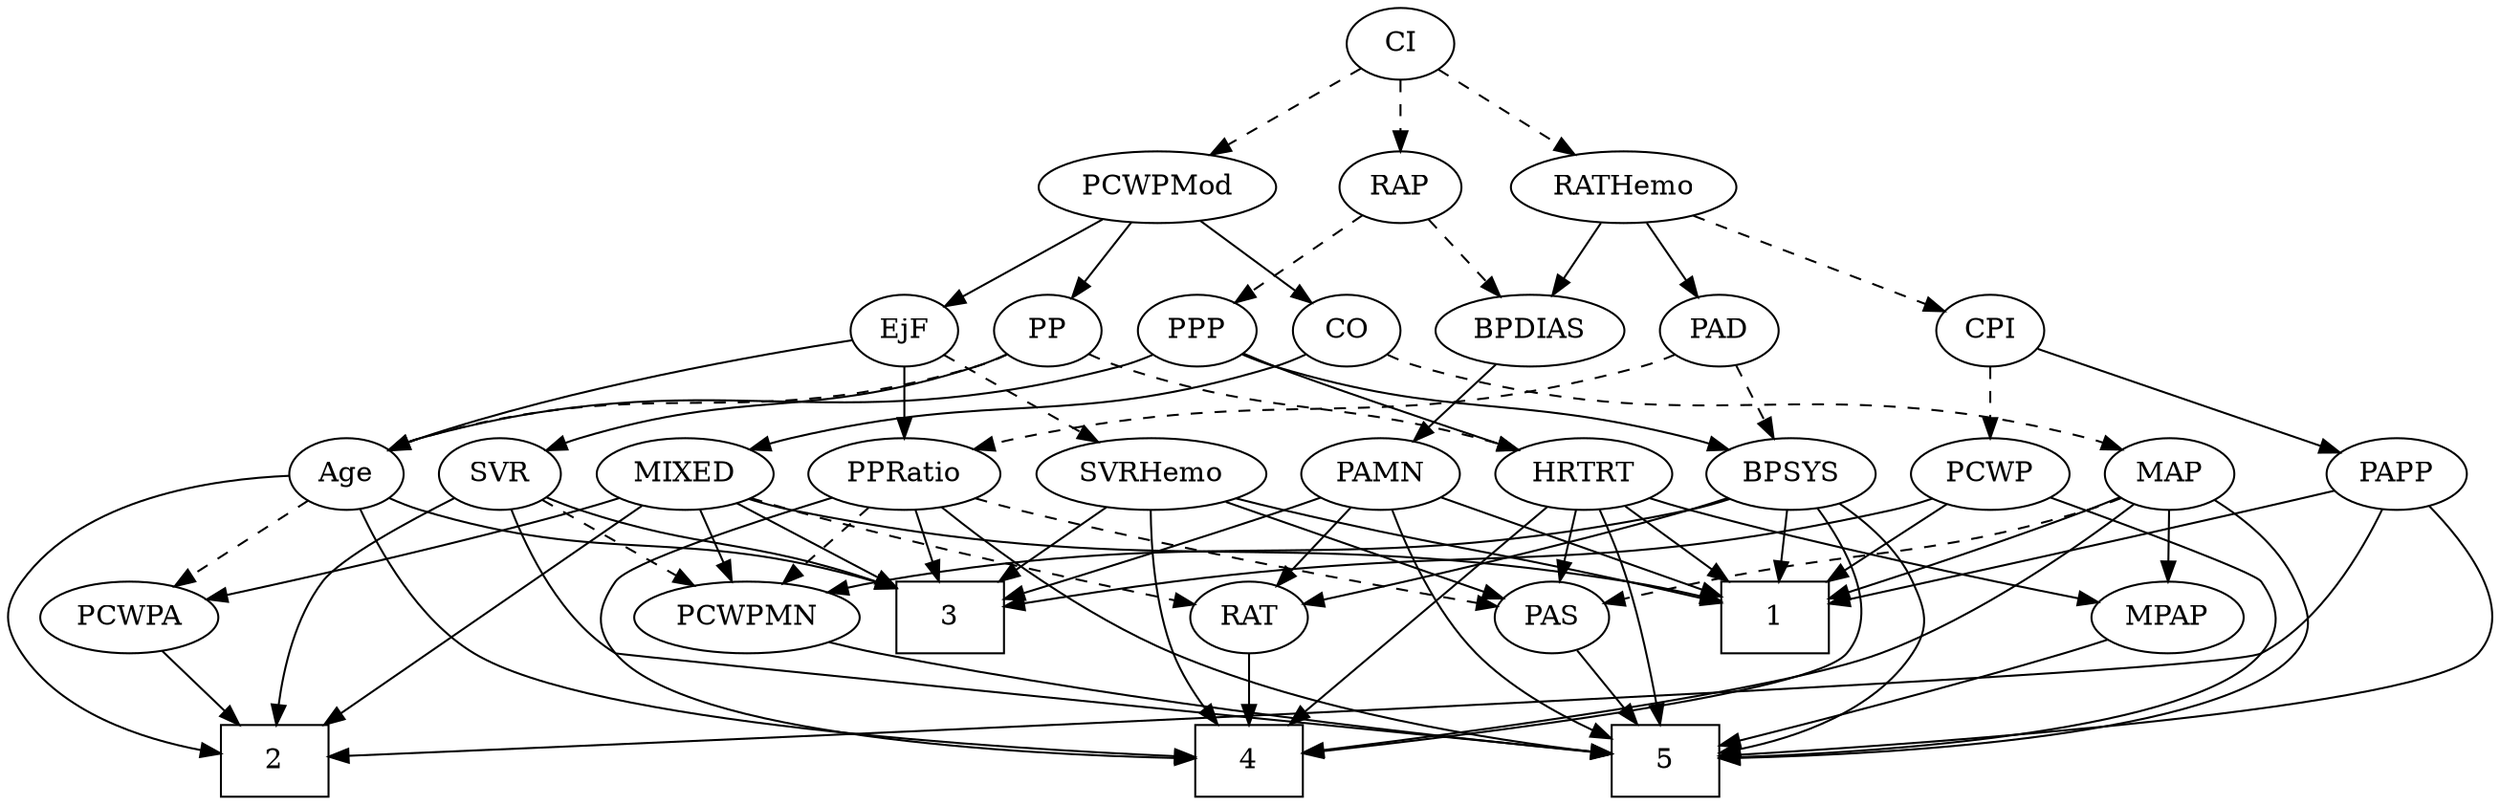 strict digraph {
	graph [bb="0,0,1164.7,396"];
	node [label="\N"];
	1	[height=0.5,
		pos="228.72,90",
		shape=box,
		width=0.75];
	2	[height=0.5,
		pos="997.72,18",
		shape=box,
		width=0.75];
	3	[height=0.5,
		pos="672.72,90",
		shape=box,
		width=0.75];
	4	[height=0.5,
		pos="562.72,18",
		shape=box,
		width=0.75];
	5	[height=0.5,
		pos="300.72,18",
		shape=box,
		width=0.75];
	Age	[height=0.5,
		pos="960.72,162",
		width=0.75];
	Age -> 2	[pos="e,1024.8,23.047 987.11,157.81 1035.7,151.33 1136.1,134.94 1156.7,108 1192.5,61.296 1092.4,35.487 1035,24.856",
		style=solid];
	Age -> 3	[pos="e,699.75,97.388 940.14,150.24 935.18,147.94 929.84,145.7 924.72,144 848.12,118.58 825.62,125.04 746.72,108 734.67,105.4 721.53,102.42 \
709.73,99.701",
		style=solid];
	Age -> 4	[pos="e,589.8,19.14 961.11,143.7 960.54,123.32 956.25,89.971 935.72,72 886.23,28.671 684.23,20.711 599.94,19.289",
		style=solid];
	PCWPA	[height=0.5,
		pos="1105.7,90",
		width=1.1555];
	Age -> PCWPA	[pos="e,1079.1,103.87 982.12,150.67 1005.2,139.55 1042.2,121.66 1069.8,108.36",
		style=dashed];
	EjF	[height=0.5,
		pos="706.72,234",
		width=0.75];
	EjF -> Age	[pos="e,940.09,173.62 732.72,228.45 774.1,220.82 857.16,203.89 924.72,180 926.63,179.33 928.57,178.58 930.51,177.8",
		style=solid];
	SVRHemo	[height=0.5,
		pos="595.72,162",
		width=1.3902];
	EjF -> SVRHemo	[pos="e,619.58,178.04 687.64,220.97 671.3,210.66 647.42,195.6 628.09,183.41",
		style=dashed];
	PPRatio	[height=0.5,
		pos="703.72,162",
		width=1.1013];
	EjF -> PPRatio	[pos="e,704.46,180.1 705.98,215.7 705.65,207.98 705.25,198.71 704.89,190.11",
		style=solid];
	RAP	[height=0.5,
		pos="489.72,306",
		width=0.77632];
	BPDIAS	[height=0.5,
		pos="397.72,234",
		width=1.1735];
	RAP -> BPDIAS	[pos="e,417.51,250.05 472.42,291.83 459.24,281.81 440.84,267.81 425.6,256.21",
		style=dashed];
	PPP	[height=0.5,
		pos="486.72,234",
		width=0.75];
	RAP -> PPP	[pos="e,487.46,252.1 488.98,287.7 488.65,279.98 488.25,270.71 487.89,262.11",
		style=dashed];
	MIXED	[height=0.5,
		pos="801.72,162",
		width=1.1193];
	MIXED -> 1	[pos="e,255.85,105.07 772.53,149.48 766.1,147.34 759.25,145.35 752.72,144 542.97,100.65 477.03,161.47 265.7,107.64",
		style=solid];
	MIXED -> 2	[pos="e,976.25,36.188 824.08,146.78 840.28,136.34 862.6,121.64 881.72,108 911.72,86.596 945,60.847 968.19,42.564",
		style=solid];
	MIXED -> 3	[pos="e,699.88,105.73 777.16,147.67 757.84,137.19 730.64,122.43 708.85,110.6",
		style=solid];
	RAT	[height=0.5,
		pos="562.72,90",
		width=0.75827];
	MIXED -> RAT	[pos="e,587.77,97.456 771.24,150.1 765.13,148 758.74,145.88 752.72,144 699.1,127.23 636.16,110.19 597.88,100.11",
		style=dashed];
	MIXED -> PCWPA	[pos="e,1067.3,97.384 831.85,149.86 838.05,147.77 844.56,145.7 850.72,144 921.82,124.37 1005.9,108.23 1057.5,99.113",
		style=solid];
	PCWPMN	[height=0.5,
		pos="805.72,90",
		width=1.3902];
	MIXED -> PCWPMN	[pos="e,804.75,108.1 802.71,143.7 803.15,135.98 803.68,126.71 804.18,118.11",
		style=solid];
	MPAP	[height=0.5,
		pos="72.724,90",
		width=0.97491];
	MPAP -> 5	[pos="e,273.62,26.606 100.63,79.068 107.51,76.69 114.87,74.204 121.72,72 170.66,56.276 227.66,39.694 263.95,29.351",
		style=solid];
	BPSYS	[height=0.5,
		pos="489.72,162",
		width=1.0471];
	BPSYS -> 1	[pos="e,255.96,104.7 461.11,149.89 455.09,147.77 448.74,145.69 442.72,144 368.04,123.07 343.26,132.59 265.69,107.88",
		style=solid];
	BPSYS -> 4	[pos="e,549.8,36.105 495.57,144.13 502.16,125.88 513.68,96.145 526.72,72 531.75,62.703 538,53.007 543.88,44.489",
		style=solid];
	BPSYS -> 5	[pos="e,323.64,36.216 470.21,146.34 437.5,121.77 371.35,72.066 332.07,42.547",
		style=solid];
	BPSYS -> RAT	[pos="e,547.57,105.54 505.93,145.46 516.03,135.78 529.17,123.17 540.27,112.53",
		style=solid];
	BPSYS -> PCWPMN	[pos="e,762.02,98.773 518.33,149.87 524.35,147.75 530.7,145.67 536.72,144 576.48,132.96 685.74,112.57 752.14,100.55",
		style=solid];
	PAD	[height=0.5,
		pos="560.72,234",
		width=0.79437];
	PAD -> BPSYS	[pos="e,505.4,178.46 546.01,218.5 536.38,209 523.58,196.38 512.63,185.58",
		style=dashed];
	PAD -> PPRatio	[pos="e,677.79,175.69 582.75,222.22 605.67,211 641.89,193.27 668.73,180.13",
		style=dashed];
	CO	[height=0.5,
		pos="634.72,234",
		width=0.75];
	CO -> MIXED	[pos="e,772.13,174.42 655.95,222.73 660.79,220.46 665.91,218.11 670.72,216 701.31,202.6 736.41,188.47 762.57,178.17",
		style=solid];
	MAP	[height=0.5,
		pos="312.72,162",
		width=0.84854];
	CO -> MAP	[pos="e,335.63,173.92 614.2,222.03 609.24,219.75 603.89,217.56 598.72,216 492.94,184.06 459.11,209.86 352.72,180 350.25,179.3 347.72,178.49 \
345.19,177.61",
		style=dashed];
	PAS	[height=0.5,
		pos="300.72,90",
		width=0.75];
	PAS -> 5	[pos="e,300.72,36.104 300.72,71.697 300.72,63.983 300.72,54.712 300.72,46.112",
		style=solid];
	PAMN	[height=0.5,
		pos="397.72,162",
		width=1.011];
	PAMN -> 1	[pos="e,255.77,103.99 369.75,150.43 344.6,140.8 306.47,125.9 265.19,108.08",
		style=solid];
	PAMN -> 3	[pos="e,645.61,97.236 425.13,149.98 430.89,147.85 436.97,145.74 442.72,144 443.89,143.65 571.07,114.38 635.79,99.495",
		style=solid];
	PAMN -> 5	[pos="e,312.63,36.425 386.6,144.71 369.91,120.28 338.25,73.934 318.38,44.853",
		style=solid];
	PAMN -> RAT	[pos="e,540.36,100.49 424.6,149.6 453.69,137.26 500.04,117.59 530.92,104.49",
		style=solid];
	RATHemo	[height=0.5,
		pos="394.72,306",
		width=1.3721];
	RATHemo -> PAD	[pos="e,538.27,245.17 426.39,292.18 452.36,281.59 490.03,266.08 522.72,252 524.77,251.12 526.88,250.2 529,249.27",
		style=solid];
	CPI	[height=0.5,
		pos="131.72,234",
		width=0.75];
	RATHemo -> CPI	[pos="e,156.47,241.59 355.92,294.67 304.69,281.04 215.29,257.24 166.28,244.2",
		style=dashed];
	RATHemo -> BPDIAS	[pos="e,396.99,252.1 395.47,287.7 395.8,279.98 396.19,270.71 396.56,262.11",
		style=solid];
	PCWP	[height=0.5,
		pos="131.72,162",
		width=0.97491];
	CPI -> PCWP	[pos="e,131.72,180.1 131.72,215.7 131.72,207.98 131.72,198.71 131.72,190.11",
		style=dashed];
	PAPP	[height=0.5,
		pos="46.724,162",
		width=0.88464];
	CPI -> PAPP	[pos="e,63.938,177.18 115.34,219.5 103,209.34 85.86,195.23 71.801,183.65",
		style=solid];
	RAT -> 4	[pos="e,562.72,36.104 562.72,71.697 562.72,63.983 562.72,54.712 562.72,46.112",
		style=solid];
	SVR	[height=0.5,
		pos="887.72,162",
		width=0.77632];
	SVR -> 2	[pos="e,996.83,36.024 909.32,150.07 931.85,138.26 965.07,119.6 973.72,108 987.15,90.009 993.06,65.018 995.67,46.096",
		style=solid];
	SVR -> 3	[pos="e,699.96,97.824 866.03,150.41 861.06,148.16 855.75,145.89 850.72,144 802.87,125.98 745.99,109.95 709.64,100.36",
		style=solid];
	SVR -> 5	[pos="e,327.75,21.117 888.67,143.93 888.78,123.47 885.49,89.701 864.72,72 854.64,63.409 461.98,31.733 337.9,21.919",
		style=solid];
	SVR -> PCWPMN	[pos="e,824.18,106.76 871.52,147.17 860.24,137.54 844.93,124.47 831.93,113.37",
		style=dashed];
	PCWPMod	[height=0.5,
		pos="670.72,306",
		width=1.4443];
	PCWPMod -> EjF	[pos="e,698.34,251.31 679.44,288.05 683.7,279.77 688.92,269.62 693.65,260.42",
		style=solid];
	PCWPMod -> CO	[pos="e,643.11,251.31 662.01,288.05 657.75,279.77 652.53,269.62 647.8,260.42",
		style=solid];
	PP	[height=0.5,
		pos="832.72,234",
		width=0.75];
	PCWPMod -> PP	[pos="e,810.43,244.63 701.96,291.5 730.42,279.21 772.25,261.13 800.9,248.75",
		style=solid];
	PCWPA -> 2	[pos="e,1024,36.032 1083.6,74.666 1068.9,65.128 1049.3,52.402 1032.5,41.524",
		style=solid];
	PCWPMN -> 5	[pos="e,327.77,20.925 768.02,78.048 759.43,75.814 750.31,73.647 741.72,72 593.45,43.542 414.02,27.613 337.83,21.694",
		style=solid];
	SVRHemo -> 1	[pos="e,255.9,104.9 559.11,149.54 551.75,147.49 544.03,145.53 536.72,144 420.51,119.71 383.64,141.25 265.66,107.74",
		style=solid];
	SVRHemo -> 3	[pos="e,653.98,108.04 613.2,145.12 622.98,136.22 635.38,124.95 646.32,115",
		style=solid];
	SVRHemo -> 4	[pos="e,578.33,36.226 599.56,143.83 602.89,125.58 606.13,96.087 598.72,72 595.72,62.215 590.22,52.616 584.41,44.334",
		style=solid];
	SVRHemo -> PAS	[pos="e,326.34,96.229 558.36,149.87 551.2,147.84 543.75,145.8 536.72,144 466,125.89 382.5,107.93 336.18,98.275",
		style=solid];
	BPDIAS -> PAMN	[pos="e,397.72,180.1 397.72,215.7 397.72,207.98 397.72,198.71 397.72,190.11",
		style=solid];
	MAP -> 1	[pos="e,249.26,108.11 295.73,146.83 284.61,137.57 269.82,125.25 256.96,114.53",
		style=solid];
	MAP -> 4	[pos="e,535.49,34.467 334.04,148.89 376.9,124.55 473.94,69.431 526.78,39.414",
		style=solid];
	MAP -> 5	[pos="e,273.52,23.922 288.82,150.54 253.91,135.25 193.08,108.54 192.72,108 183.99,94.594 184.26,85.579 192.72,72 208.16,47.229 238.93,\
33.709 263.69,26.537",
		style=solid];
	MAP -> MPAP	[pos="e,100.55,101.2 289.48,150.06 284.36,147.88 278.91,145.73 273.72,144 207.86,122.04 188.38,127.4 121.72,108 117.94,106.9 114.02,105.68 \
110.12,104.41",
		style=solid];
	MAP -> PAS	[pos="e,303.69,108.28 309.82,144.05 308.5,136.35 306.9,127.03 305.42,118.36",
		style=dashed];
	PP -> Age	[pos="e,940.54,174.04 853.01,221.91 874.17,210.34 907.54,192.09 931.53,178.97",
		style=dashed];
	PP -> SVR	[pos="e,875.43,178.64 844.66,217.81 851.84,208.67 861.13,196.85 869.24,186.52",
		style=solid];
	HRTRT	[height=0.5,
		pos="224.72,162",
		width=1.1013];
	PP -> HRTRT	[pos="e,253.31,174.51 807.24,227.41 789.29,223.66 764.64,218.9 742.72,216 535.03,188.52 477.69,223.35 272.72,180 269.52,179.32 266.25,\
178.49 262.98,177.55",
		style=dashed];
	PPP -> Age	[pos="e,940.26,174.18 507.19,221.82 512.15,219.54 517.52,217.41 522.72,216 695.83,168.98 751.62,227.02 924.72,180 926.68,179.47 928.65,\
178.84 930.62,178.14",
		style=solid];
	PPP -> BPSYS	[pos="e,488.99,180.1 487.47,215.7 487.8,207.98 488.19,198.71 488.56,190.11",
		style=solid];
	PPP -> HRTRT	[pos="e,254.22,174.17 465.74,222.63 460.29,220.21 454.37,217.81 448.72,216 372.72,191.55 349.65,201.38 272.72,180 269.8,179.19 266.79,\
178.28 263.77,177.33",
		style=solid];
	PPRatio -> 3	[pos="e,680.37,108.28 696.22,144.05 692.69,136.09 688.41,126.41 684.46,117.51",
		style=solid];
	PPRatio -> 4	[pos="e,589.73,19.497 734.01,150.37 740.19,148.24 746.66,146.03 752.72,144 802.32,127.43 833.92,150.25 864.72,108 874.15,95.071 875.01,\
84.253 864.72,72 831.28,32.175 672.96,22.268 599.87,19.809",
		style=solid];
	PPRatio -> 5	[pos="e,327.79,21.533 711.05,143.96 718.28,124.14 725.99,91.649 708.72,72 696.5,58.085 436.19,31.921 337.87,22.495",
		style=solid];
	PPRatio -> PAS	[pos="e,327.7,93.318 674.45,149.85 668.02,147.68 661.19,145.59 654.72,144 540.97,116.01 402.8,100.5 337.85,94.273",
		style=dashed];
	PPRatio -> PCWPMN	[pos="e,783.56,106.21 724.86,146.5 739.33,136.56 758.76,123.23 774.95,112.12",
		style=dashed];
	PCWP -> 1	[pos="e,205.01,108.11 151.35,146.83 164.31,137.48 181.59,125.01 196.53,114.23",
		style=solid];
	PCWP -> 3	[pos="e,645.49,98.224 157.4,149.68 163.32,147.47 169.66,145.4 175.72,144 359.57,101.57 412.32,137.19 598.72,108 610.81,106.11 623.86,103.35 \
635.59,100.61",
		style=solid];
	PCWP -> 5	[pos="e,273.52,19.855 104.87,150.3 72.788,137.24 22.786,115.94 17.724,108 9.1198,94.511 7.5049,84.311 17.724,72 48.548,34.868 193.87,23.598 \
263.44,20.302",
		style=solid];
	CI	[height=0.5,
		pos="489.72,378",
		width=0.75];
	CI -> RAP	[pos="e,489.72,324.1 489.72,359.7 489.72,351.98 489.72,342.71 489.72,334.11",
		style=dashed];
	CI -> RATHemo	[pos="e,415.69,322.45 472.3,364.16 458.83,354.24 439.88,340.27 424.08,328.63",
		style=dashed];
	CI -> PCWPMod	[pos="e,637.23,319.95 512.65,368.13 541.43,357 591.39,337.68 627.46,323.73",
		style=dashed];
	PAPP -> 1	[pos="e,201.59,100.89 71.822,150.44 77.064,148.28 82.564,146.04 87.724,144 122.97,130.07 163.49,114.93 192.03,104.41",
		style=solid];
	PAPP -> 2	[pos="e,970.55,21.337 70.654,149.91 76.17,147.68 82.078,145.55 87.724,144 195.54,114.36 226.43,126.41 336.72,108 421.5,93.848 441.74,84.814 \
526.72,72 687.53,47.754 880.75,29.357 960.51,22.228",
		style=solid];
	PAPP -> 5	[pos="e,273.46,19.648 30.91,146.09 12.804,127.23 -12.071,94.486 6.7244,72 38.995,33.392 191.25,22.862 263.06,20.026",
		style=solid];
	HRTRT -> 1	[pos="e,227.75,108.1 225.71,143.7 226.15,135.98 226.68,126.71 227.18,118.11",
		style=solid];
	HRTRT -> 4	[pos="e,535.69,20.856 210.4,145.1 194.79,125.8 174.33,93.215 192.72,72 214.4,47.003 436.32,28.2 525.71,21.584",
		style=solid];
	HRTRT -> 5	[pos="e,273.65,20.074 194.81,150.12 188.54,147.98 181.94,145.84 175.72,144 111.21,124.96 70.247,160.92 28.724,108 18.847,95.412 18.55,\
84.348 28.724,72 58.055,36.403 196.04,24.397 263.46,20.613",
		style=solid];
	HRTRT -> MPAP	[pos="e,98.018,102.65 197.9,148.65 172.66,137.03 134.75,119.57 107.27,106.91",
		style=solid];
	HRTRT -> PAS	[pos="e,285.45,105.07 241.59,145.46 252.25,135.65 266.16,122.83 277.82,112.1",
		style=solid];
}
